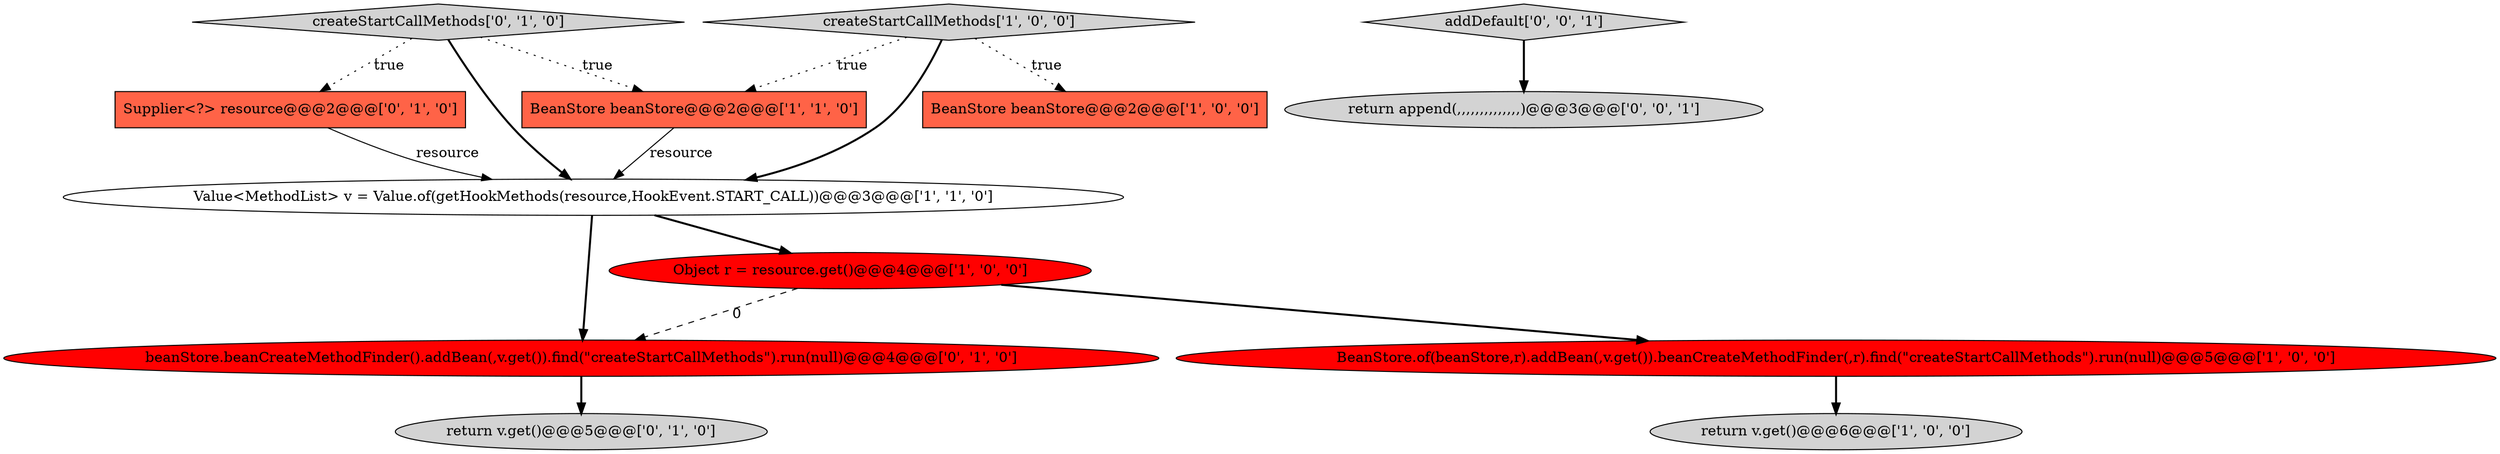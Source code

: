 digraph {
3 [style = filled, label = "BeanStore beanStore@@@2@@@['1', '1', '0']", fillcolor = tomato, shape = box image = "AAA0AAABBB1BBB"];
5 [style = filled, label = "Value<MethodList> v = Value.of(getHookMethods(resource,HookEvent.START_CALL))@@@3@@@['1', '1', '0']", fillcolor = white, shape = ellipse image = "AAA0AAABBB1BBB"];
8 [style = filled, label = "createStartCallMethods['0', '1', '0']", fillcolor = lightgray, shape = diamond image = "AAA0AAABBB2BBB"];
10 [style = filled, label = "beanStore.beanCreateMethodFinder().addBean(,v.get()).find(\"createStartCallMethods\").run(null)@@@4@@@['0', '1', '0']", fillcolor = red, shape = ellipse image = "AAA1AAABBB2BBB"];
12 [style = filled, label = "addDefault['0', '0', '1']", fillcolor = lightgray, shape = diamond image = "AAA0AAABBB3BBB"];
2 [style = filled, label = "Object r = resource.get()@@@4@@@['1', '0', '0']", fillcolor = red, shape = ellipse image = "AAA1AAABBB1BBB"];
11 [style = filled, label = "return append(,,,,,,,,,,,,,,)@@@3@@@['0', '0', '1']", fillcolor = lightgray, shape = ellipse image = "AAA0AAABBB3BBB"];
6 [style = filled, label = "return v.get()@@@6@@@['1', '0', '0']", fillcolor = lightgray, shape = ellipse image = "AAA0AAABBB1BBB"];
7 [style = filled, label = "Supplier<?> resource@@@2@@@['0', '1', '0']", fillcolor = tomato, shape = box image = "AAA0AAABBB2BBB"];
0 [style = filled, label = "BeanStore.of(beanStore,r).addBean(,v.get()).beanCreateMethodFinder(,r).find(\"createStartCallMethods\").run(null)@@@5@@@['1', '0', '0']", fillcolor = red, shape = ellipse image = "AAA1AAABBB1BBB"];
9 [style = filled, label = "return v.get()@@@5@@@['0', '1', '0']", fillcolor = lightgray, shape = ellipse image = "AAA0AAABBB2BBB"];
4 [style = filled, label = "createStartCallMethods['1', '0', '0']", fillcolor = lightgray, shape = diamond image = "AAA0AAABBB1BBB"];
1 [style = filled, label = "BeanStore beanStore@@@2@@@['1', '0', '0']", fillcolor = tomato, shape = box image = "AAA0AAABBB1BBB"];
5->10 [style = bold, label=""];
8->7 [style = dotted, label="true"];
5->2 [style = bold, label=""];
10->9 [style = bold, label=""];
2->0 [style = bold, label=""];
4->3 [style = dotted, label="true"];
7->5 [style = solid, label="resource"];
8->5 [style = bold, label=""];
4->1 [style = dotted, label="true"];
0->6 [style = bold, label=""];
4->5 [style = bold, label=""];
8->3 [style = dotted, label="true"];
3->5 [style = solid, label="resource"];
2->10 [style = dashed, label="0"];
12->11 [style = bold, label=""];
}
